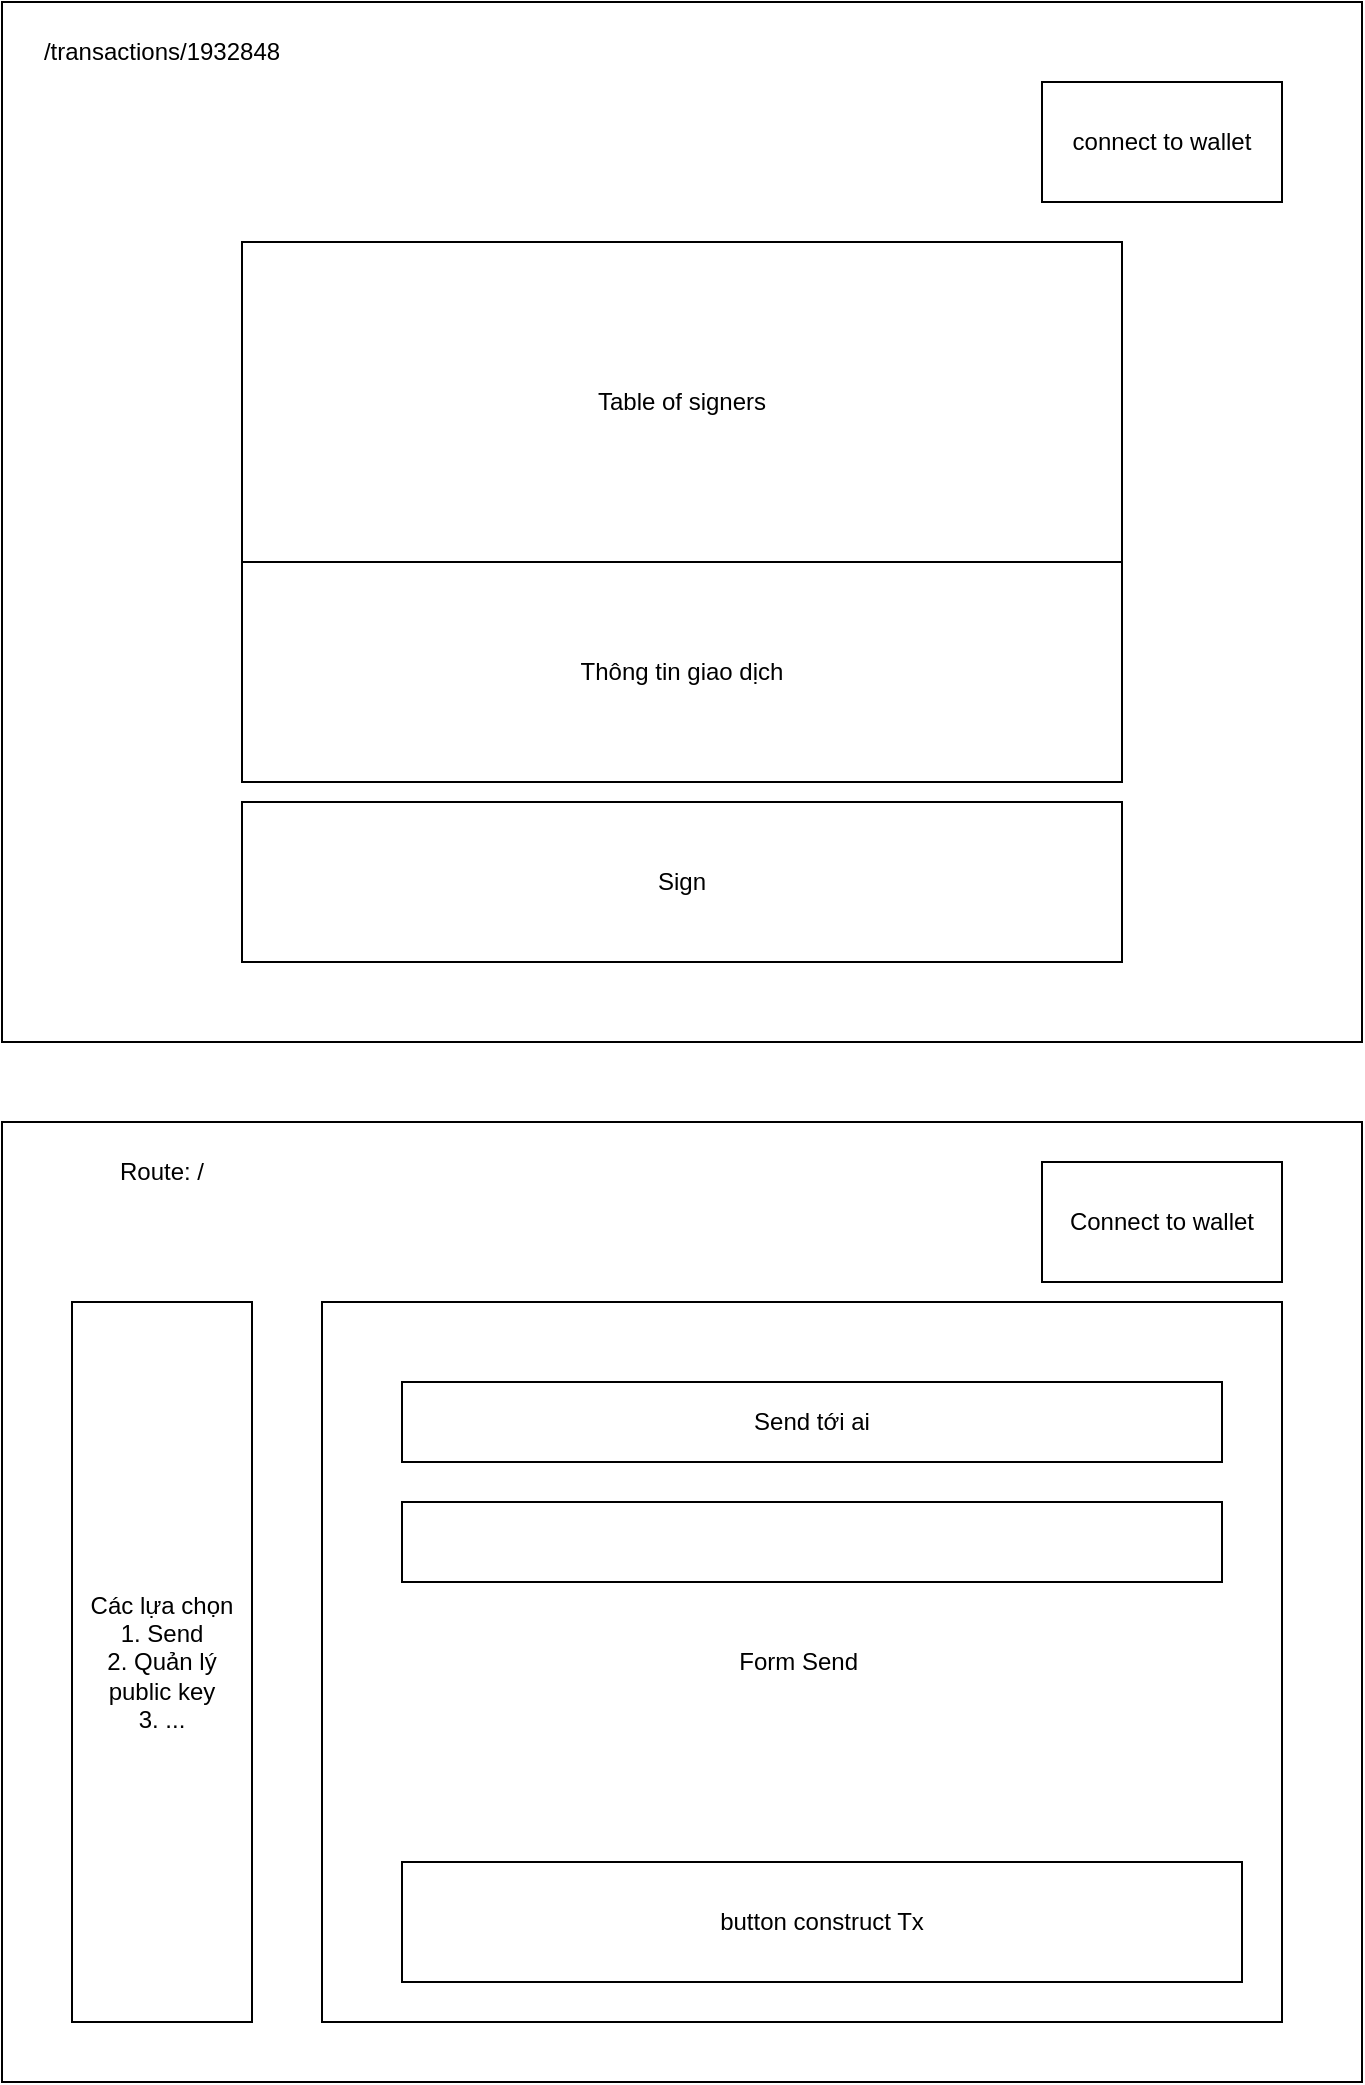 <mxfile version="15.7.3" type="device"><diagram id="-bhvKkqLd9hGGqaWTwU_" name="Page-1"><mxGraphModel dx="1662" dy="818" grid="1" gridSize="10" guides="1" tooltips="1" connect="1" arrows="1" fold="1" page="1" pageScale="1" pageWidth="827" pageHeight="1169" math="0" shadow="0"><root><mxCell id="0"/><mxCell id="1" parent="0"/><mxCell id="fKOW4ZbMBuGKAC1AKaGA-1" value="" style="rounded=0;whiteSpace=wrap;html=1;" vertex="1" parent="1"><mxGeometry x="80" y="40" width="680" height="520" as="geometry"/></mxCell><mxCell id="fKOW4ZbMBuGKAC1AKaGA-2" value="/transactions/1932848" style="text;html=1;strokeColor=none;fillColor=none;align=center;verticalAlign=middle;whiteSpace=wrap;rounded=0;" vertex="1" parent="1"><mxGeometry x="80" y="40" width="160" height="50" as="geometry"/></mxCell><mxCell id="fKOW4ZbMBuGKAC1AKaGA-3" value="Table of signers" style="rounded=0;whiteSpace=wrap;html=1;" vertex="1" parent="1"><mxGeometry x="200" y="160" width="440" height="160" as="geometry"/></mxCell><mxCell id="fKOW4ZbMBuGKAC1AKaGA-4" value="connect to wallet" style="rounded=0;whiteSpace=wrap;html=1;" vertex="1" parent="1"><mxGeometry x="600" y="80" width="120" height="60" as="geometry"/></mxCell><mxCell id="fKOW4ZbMBuGKAC1AKaGA-5" value="Sign" style="rounded=0;whiteSpace=wrap;html=1;" vertex="1" parent="1"><mxGeometry x="200" y="440" width="440" height="80" as="geometry"/></mxCell><mxCell id="fKOW4ZbMBuGKAC1AKaGA-7" value="Thông tin giao dịch" style="rounded=0;whiteSpace=wrap;html=1;" vertex="1" parent="1"><mxGeometry x="200" y="320" width="440" height="110" as="geometry"/></mxCell><mxCell id="fKOW4ZbMBuGKAC1AKaGA-8" value="" style="rounded=0;whiteSpace=wrap;html=1;" vertex="1" parent="1"><mxGeometry x="80" y="600" width="680" height="480" as="geometry"/></mxCell><mxCell id="fKOW4ZbMBuGKAC1AKaGA-9" value="Route: /" style="text;html=1;strokeColor=none;fillColor=none;align=center;verticalAlign=middle;whiteSpace=wrap;rounded=0;" vertex="1" parent="1"><mxGeometry x="80" y="600" width="160" height="50" as="geometry"/></mxCell><mxCell id="fKOW4ZbMBuGKAC1AKaGA-10" value="Connect to wallet" style="rounded=0;whiteSpace=wrap;html=1;" vertex="1" parent="1"><mxGeometry x="600" y="620" width="120" height="60" as="geometry"/></mxCell><mxCell id="fKOW4ZbMBuGKAC1AKaGA-11" value="Form Send&amp;nbsp;" style="rounded=0;whiteSpace=wrap;html=1;" vertex="1" parent="1"><mxGeometry x="240" y="690" width="480" height="360" as="geometry"/></mxCell><mxCell id="fKOW4ZbMBuGKAC1AKaGA-12" value="Các lựa chọn&lt;br&gt;1. Send&lt;br&gt;2. Quản lý public key&lt;br&gt;3. ..." style="rounded=0;whiteSpace=wrap;html=1;" vertex="1" parent="1"><mxGeometry x="115" y="690" width="90" height="360" as="geometry"/></mxCell><mxCell id="fKOW4ZbMBuGKAC1AKaGA-13" value="Send tới ai" style="rounded=0;whiteSpace=wrap;html=1;" vertex="1" parent="1"><mxGeometry x="280" y="730" width="410" height="40" as="geometry"/></mxCell><mxCell id="fKOW4ZbMBuGKAC1AKaGA-14" value="" style="rounded=0;whiteSpace=wrap;html=1;" vertex="1" parent="1"><mxGeometry x="280" y="790" width="410" height="40" as="geometry"/></mxCell><mxCell id="fKOW4ZbMBuGKAC1AKaGA-15" value="button construct Tx" style="rounded=0;whiteSpace=wrap;html=1;" vertex="1" parent="1"><mxGeometry x="280" y="970" width="420" height="60" as="geometry"/></mxCell></root></mxGraphModel></diagram></mxfile>